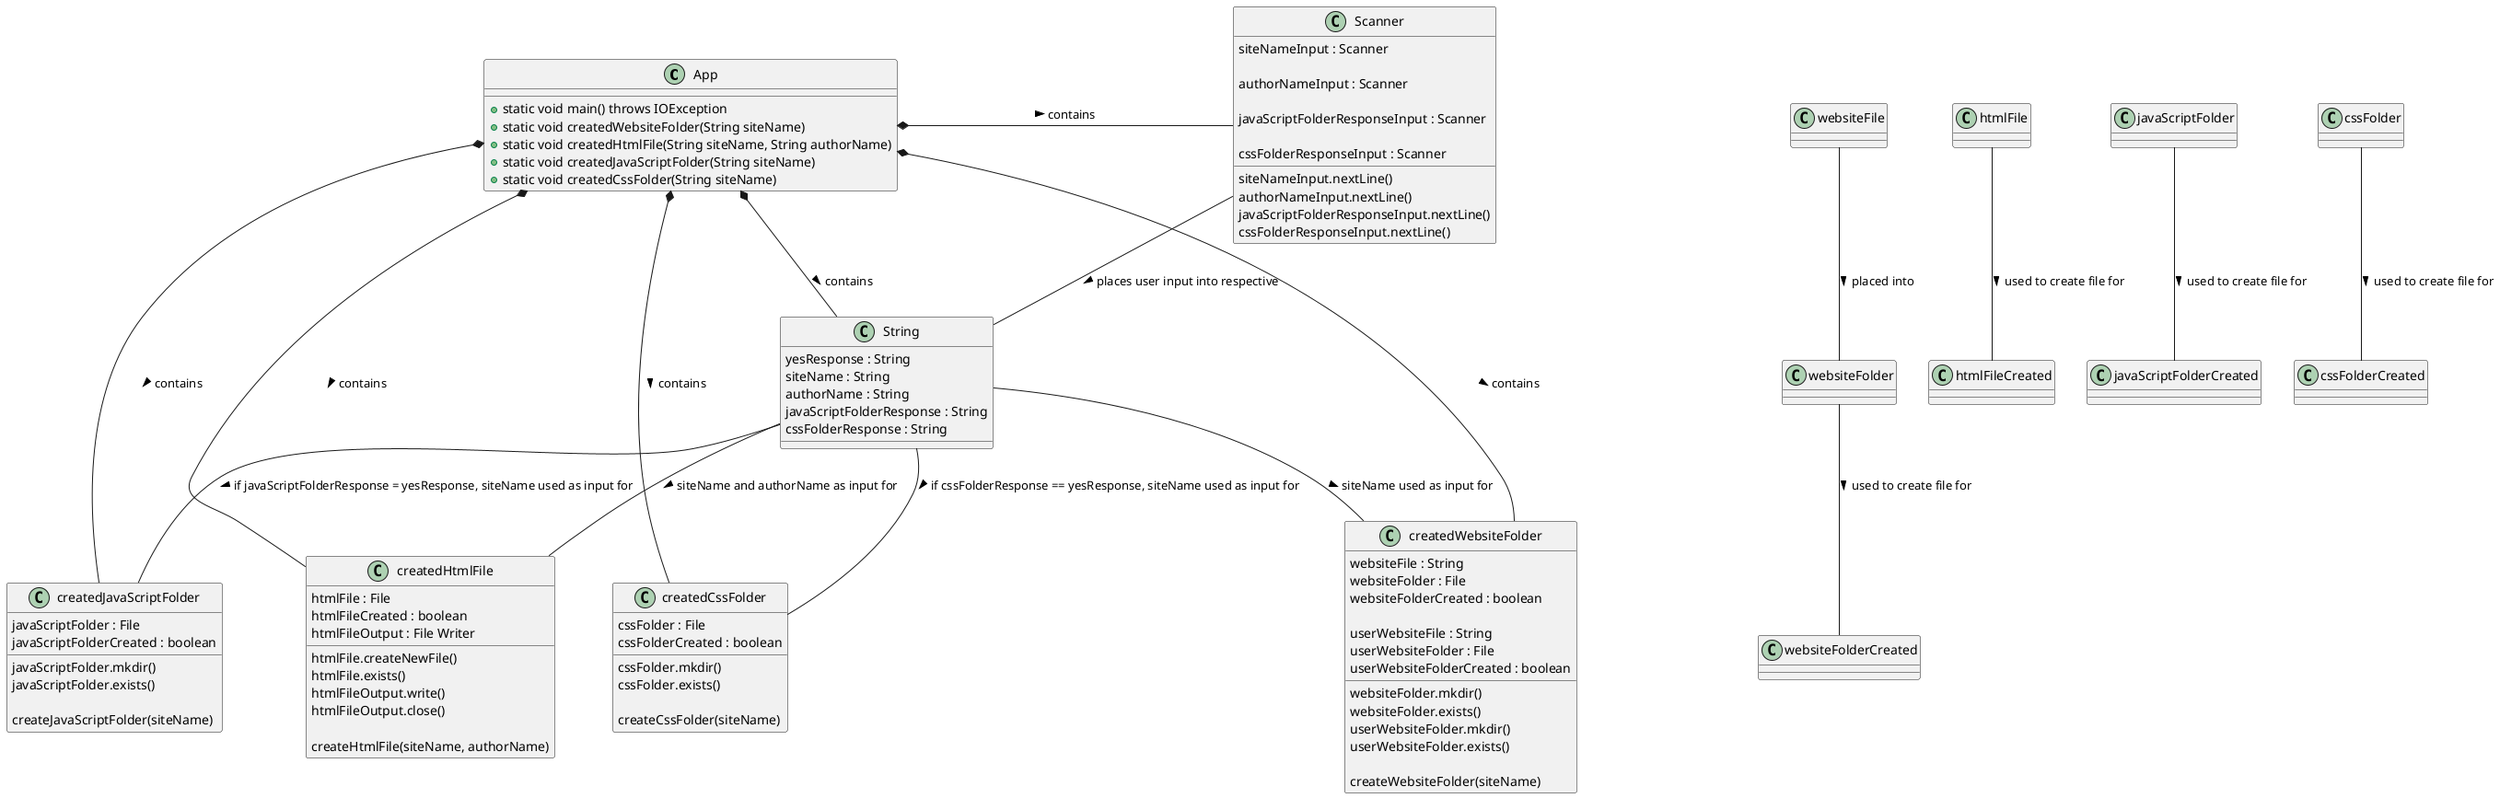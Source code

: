 @startuml
'https://plantuml.com/class-diagram

class App {
    +static void main() throws IOException
    +static void createdWebsiteFolder(String siteName)
    +static void createdHtmlFile(String siteName, String authorName)
    +static void createdJavaScriptFolder(String siteName)
    +static void createdCssFolder(String siteName)
}

class createdWebsiteFolder {
    websiteFile : String
    websiteFolder : File
    websiteFolderCreated : boolean
    websiteFolder.mkdir()
    websiteFolder.exists()

    userWebsiteFile : String
    userWebsiteFolder : File
    userWebsiteFolderCreated : boolean
    userWebsiteFolder.mkdir()
    userWebsiteFolder.exists()

    createWebsiteFolder(siteName)
}

class createdHtmlFile {
    htmlFile : File
    htmlFileCreated : boolean
    htmlFileOutput : File Writer
    htmlFile.createNewFile()
    htmlFile.exists()
    htmlFileOutput.write()
    htmlFileOutput.close()

    createHtmlFile(siteName, authorName)

}

class createdJavaScriptFolder {
    javaScriptFolder : File
    javaScriptFolderCreated : boolean
    javaScriptFolder.mkdir()
    javaScriptFolder.exists()

    createJavaScriptFolder(siteName)

}

class createdCssFolder {
    cssFolder : File
    cssFolderCreated : boolean
    cssFolder.mkdir()
    cssFolder.exists()

    createCssFolder(siteName)

}

class String {
    yesResponse : String
    siteName : String
    authorName : String
    javaScriptFolderResponse : String
    cssFolderResponse : String
}

class Scanner {
    siteNameInput : Scanner
    siteNameInput.nextLine()

    authorNameInput : Scanner
    authorNameInput.nextLine()

    javaScriptFolderResponseInput : Scanner
    javaScriptFolderResponseInput.nextLine()

    cssFolderResponseInput : Scanner
    cssFolderResponseInput.nextLine()
}

App *- createdWebsiteFolder : contains >
App *- createdHtmlFile : contains >
App *- createdJavaScriptFolder : contains >
App *- createdCssFolder : contains >
App *- String : contains >
App *- Scanner : contains >

Scanner -- String : places user input into respective >
String -- createdWebsiteFolder : siteName used as input for >
String -- createdHtmlFile : siteName and authorName as input for >
String -- createdJavaScriptFolder : if javaScriptFolderResponse = yesResponse, siteName used as input for >
String -- createdCssFolder  : if cssFolderResponse == yesResponse, siteName used as input for >

websiteFile -- websiteFolder : placed into >
websiteFolder -- websiteFolderCreated : used to create file for >

htmlFile -- htmlFileCreated : used to create file for >

javaScriptFolder -- javaScriptFolderCreated : used to create file for >

cssFolder -- cssFolderCreated : used to create file for >

@enduml